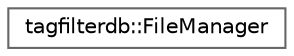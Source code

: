 digraph "Graphical Class Hierarchy"
{
 // LATEX_PDF_SIZE
  bgcolor="transparent";
  edge [fontname=Helvetica,fontsize=10,labelfontname=Helvetica,labelfontsize=10];
  node [fontname=Helvetica,fontsize=10,shape=box,height=0.2,width=0.4];
  rankdir="LR";
  Node0 [id="Node000000",label="tagfilterdb::FileManager",height=0.2,width=0.4,color="grey40", fillcolor="white", style="filled",URL="$classtagfilterdb_1_1FileManager.html",tooltip=" "];
}
